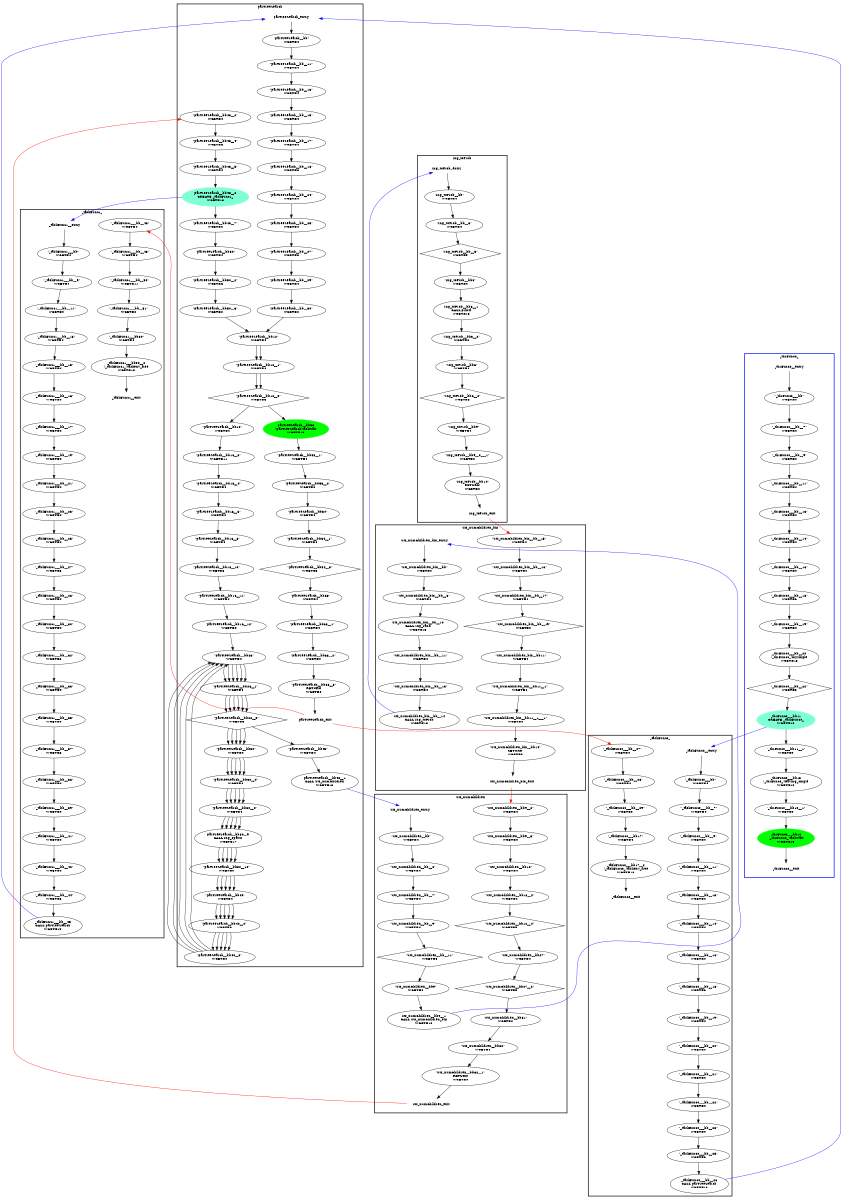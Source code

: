 digraph "CFG" {
fontsize=10;
orientation="portrait";
rankdir="TB";
size="10,8";
rng_toProb__bb14 [fontsize=10, label="\"rng_toProb__bb14\"\nRETURN\nWCET=0", width="0.01"];
rng_toProb__bb__5 [fontsize=10, label="\"rng_toProb__bb__5\"\nWCET=5", shape=diamond, width="0.01"];
rng_toProb_exit [color="white", fontsize=10, label="rng_toProb_exit", width="0.01"];
rng_toProb__bb__3 [fontsize=10, label="\"rng_toProb__bb__3\"\nWCET=4", width="0.01"];
rng_toProb_entry [color="white", fontsize=10, height="0.01", label="rng_toProb_entry", width="0.01"];
rng_toProb__bb9__0___1 [fontsize=10, label="\"rng_toProb__bb9__0___1\"\nWCET=0", width="0.01"];
rng_toProb__bb3 [fontsize=10, label="\"rng_toProb__bb3\"\nWCET=4", width="0.01"];
rng_toProb__bb3__2 [fontsize=10, label="\"rng_toProb__bb3__2\"\nWCET=0", width="0.01"];
rng_toProb__bb3__1 [fontsize=10, label="rng_toProb__bb3__1\nCALL printf\nWCET=13", width="0.01"];
rng_toProb__bb [fontsize=10, label="\"rng_toProb__bb\"\nWCET=4", width="0.01"];
rng_toProb__bb6__2 [fontsize=10, label="\"rng_toProb__bb6__2\"\nWCET=5", shape=diamond, width="0.01"];
rng_toProb__bb9 [fontsize=10, label="\"rng_toProb__bb9\"\nWCET=4", width="0.01"];
rng_toProb__bb6 [fontsize=10, label="\"rng_toProb__bb6\"\nWCET=4", width="0.01"];
parTreeSearch__bb43__6 [color=aquamarine, fontsize=10, label="parTreeSearch__bb43__6\nCREATE _taskFunc1_\nWCET=13", style=filled, width="0.01"];
parTreeSearch__bb16__6 [fontsize=10, label="\"parTreeSearch__bb16__6\"\nWCET=4", width="0.01"];
parTreeSearch__bb30__10 [fontsize=10, label="\"parTreeSearch__bb30__10\"\nWCET=0", width="0.01"];
parTreeSearch__bb53__2 [fontsize=10, label="\"parTreeSearch__bb53__2\"\nWCET=0", width="0.01"];
parTreeSearch__bb__13 [fontsize=10, label="\"parTreeSearch__bb__13\"\nWCET=4", width="0.01"];
parTreeSearch__bb__27 [fontsize=10, label="\"parTreeSearch__bb__27\"\nWCET=8", width="0.01"];
parTreeSearch__bb40__3 [fontsize=10, label="\"parTreeSearch__bb40__3\"\nWCET=0", width="0.01"];
parTreeSearch__bb30__9 [fontsize=10, label="parTreeSearch__bb30__9\nCALL rng_spawn\nWCET=17", width="0.01"];
parTreeSearch_entry [color="white", fontsize=10, height="0.01", label="parTreeSearch_entry", width="0.01"];
parTreeSearch__bb__24 [fontsize=10, label="\"parTreeSearch__bb__24\"\nWCET=4", width="0.01"];
parTreeSearch__bb30 [fontsize=10, label="\"parTreeSearch__bb30\"\nWCET=4", width="0.01"];
parTreeSearch__bb43__4 [fontsize=10, label="\"parTreeSearch__bb43__4\"\nWCET=6", width="0.01"];
parTreeSearch__bb__11 [fontsize=10, label="\"parTreeSearch__bb__11\"\nWCET=4", width="0.01"];
parTreeSearch__bb43__7 [fontsize=10, label="\"parTreeSearch__bb43__7\"\nWCET=0", width="0.01"];
parTreeSearch__bb30__4 [fontsize=10, label="\"parTreeSearch__bb30__4\"\nWCET=4", width="0.01"];
parTreeSearch__bb__15 [fontsize=10, label="\"parTreeSearch__bb__15\"\nWCET=4", width="0.01"];
parTreeSearch__bb50__3 [fontsize=10, label="\"parTreeSearch__bb50__3\"\nWCET=0", width="0.01"];
parTreeSearch__bb__18 [fontsize=10, label="\"parTreeSearch__bb__18\"\nWCET=8", width="0.01"];
parTreeSearch__bb53 [color=green, fontsize=10, label="parTreeSearch__bb53\n(parTreeSearch)taskwait\nWCET=13", style=filled, width="0.01"];
parTreeSearch__bb16 [fontsize=10, label="\"parTreeSearch__bb16\"\nWCET=4", width="0.01"];
parTreeSearch__bb54__1 [fontsize=10, label="\"parTreeSearch__bb54__1\"\nWCET=4", width="0.01"];
parTreeSearch__bb26 [fontsize=10, label="\"parTreeSearch__bb26\"\nWCET=4", width="0.01"];
parTreeSearch__bb [fontsize=10, label="\"parTreeSearch__bb\"\nWCET=4", width="0.01"];
parTreeSearch_exit [color="white", fontsize=10, label="parTreeSearch_exit", width="0.01"];
parTreeSearch__bb12 [fontsize=10, label="\"parTreeSearch__bb12\"\nWCET=4", width="0.01"];
parTreeSearch__bb16__3 [fontsize=10, label="\"parTreeSearch__bb16__3\"\nWCET=11", width="0.01"];
parTreeSearch__bb26__1 [fontsize=10, label="\"parTreeSearch__bb26__1\"\nWCET=4", width="0.01"];
parTreeSearch__bb43 [fontsize=10, label="\"parTreeSearch__bb43\"\nWCET=4", width="0.01"];
parTreeSearch__bb40__2 [fontsize=10, label="\"parTreeSearch__bb40__2\"\nWCET=6", width="0.01"];
parTreeSearch__bb68 [fontsize=10, label="\"parTreeSearch__bb68\"\nWCET=4", width="0.01"];
parTreeSearch__bb50__2 [fontsize=10, label="\"parTreeSearch__bb50__2\"\nWCET=6", width="0.01"];
parTreeSearch__bb43__2 [fontsize=10, label="\"parTreeSearch__bb43__2\"\nWCET=4", width="0.01"];
parTreeSearch__bb16__12 [fontsize=10, label="\"parTreeSearch__bb16__12\"\nWCET=0", width="0.01"];
parTreeSearch__bb12__1 [fontsize=10, label="\"parTreeSearch__bb12__1\"\nWCET=4", width="0.01"];
parTreeSearch__bb26__3 [fontsize=10, label="\"parTreeSearch__bb26__3\"\nWCET=5", shape=diamond, width="0.01"];
parTreeSearch__bb12__3 [fontsize=10, label="\"parTreeSearch__bb12__3\"\nWCET=5", shape=diamond, width="0.01"];
parTreeSearch__bb16__11 [fontsize=10, label="\"parTreeSearch__bb16__11\"\nWCET=4", width="0.01"];
parTreeSearch__bb53__1 [fontsize=10, label="\"parTreeSearch__bb53__1\"\nWCET=4", width="0.01"];
parTreeSearch__bb16__4 [fontsize=10, label="\"parTreeSearch__bb16__4\"\nWCET=4", width="0.01"];
parTreeSearch__bb68__2 [fontsize=10, label="\"parTreeSearch__bb68__2\"\nWCET=4", width="0.01"];
parTreeSearch__bb43__1 [fontsize=10, label="parTreeSearch__bb43__1\nCALL uts_numChildren\nWCET=13", width="0.01"];
parTreeSearch__bb__29 [fontsize=10, label="\"parTreeSearch__bb__29\"\nWCET=4", width="0.01"];
parTreeSearch__bb__25 [fontsize=10, label="\"parTreeSearch__bb__25\"\nWCET=4", width="0.01"];
parTreeSearch__bb43__5 [fontsize=10, label="\"parTreeSearch__bb43__5\"\nWCET=4", width="0.01"];
parTreeSearch__bb__30 [fontsize=10, label="\"parTreeSearch__bb__30\"\nWCET=0", width="0.01"];
parTreeSearch__bb68__1 [fontsize=10, label="\"parTreeSearch__bb68__1\"\nWCET=4", width="0.01"];
parTreeSearch__bb16__10 [fontsize=10, label="\"parTreeSearch__bb16__10\"\nWCET=6", width="0.01"];
parTreeSearch__bb50 [fontsize=10, label="\"parTreeSearch__bb50\"\nWCET=4", width="0.01"];
parTreeSearch__bb30__8 [fontsize=10, label="\"parTreeSearch__bb30__8\"\nWCET=4", width="0.01"];
parTreeSearch__bb40 [fontsize=10, label="\"parTreeSearch__bb40\"\nWCET=4", width="0.01"];
parTreeSearch__bb54 [fontsize=10, label="\"parTreeSearch__bb54\"\nWCET=4", width="0.01"];
parTreeSearch__bb68__3 [fontsize=10, label="\"parTreeSearch__bb68__3\"\nRETURN\nWCET=0", width="0.01"];
parTreeSearch__bb54__3 [fontsize=10, label="\"parTreeSearch__bb54__3\"\nWCET=5", shape=diamond, width="0.01"];
parTreeSearch__bb16__8 [fontsize=10, label="\"parTreeSearch__bb16__8\"\nWCET=4", width="0.01"];
parTreeSearch__bb__17 [fontsize=10, label="\"parTreeSearch__bb__17\"\nWCET=4", width="0.01"];
_taskFunc0___bb__22 [fontsize=10, label="\"_taskFunc0___bb__22\"\nWCET=4", width="0.01"];
_taskFunc0___bb__23 [fontsize=10, label="\"_taskFunc0___bb__23\"\nWCET=4", width="0.01"];
_taskFunc0___bb__19 [fontsize=10, label="\"_taskFunc0___bb__19\"\nWCET=4", width="0.01"];
_taskFunc0___bb__11 [fontsize=10, label="\"_taskFunc0___bb__11\"\nWCET=4", width="0.01"];
_taskFunc0___bb__21 [fontsize=10, label="\"_taskFunc0___bb__21\"\nWCET=4", width="0.01"];
_taskFunc0___bb__27 [fontsize=10, label="\"_taskFunc0___bb__27\"\nWCET=4", width="0.01"];
_taskFunc0___bb__28 [fontsize=10, label="\"_taskFunc0___bb__28\"\nWCET=4", width="0.01"];
_taskFunc0___bb__25 [fontsize=10, label="\"_taskFunc0___bb__25\"\nWCET=6", width="0.01"];
_taskFunc0___bb__7 [fontsize=10, label="\"_taskFunc0___bb__7\"\nWCET=4", width="0.01"];
_taskFunc0___bb__16 [fontsize=10, label="\"_taskFunc0___bb__16\"\nWCET=4", width="0.01"];
_taskFunc0___bb__18 [fontsize=10, label="\"_taskFunc0___bb__18\"\nWCET=6", width="0.01"];
_taskFunc0___bb__29 [fontsize=10, label="\"_taskFunc0___bb__29\"\nWCET=0", width="0.01"];
_taskFunc0___bb17__2 [fontsize=10, label="_taskFunc0___bb17__2\n(_taskFunc0_)taskenv_free\nWCET=13", width="0.01"];
_taskFunc0___bb__20 [fontsize=10, label="\"_taskFunc0___bb__20\"\nWCET=4", width="0.01"];
_taskFunc0___bb17 [fontsize=10, label="\"_taskFunc0___bb17\"\nWCET=4", width="0.01"];
_taskFunc0___bb__14 [fontsize=10, label="\"_taskFunc0___bb__14\"\nWCET=4", width="0.01"];
_taskFunc0___bb__9 [fontsize=10, label="\"_taskFunc0___bb__9\"\nWCET=4", width="0.01"];
_taskFunc0___bb__26 [fontsize=10, label="_taskFunc0___bb__26\nCALL parTreeSearch\nWCET=13", width="0.01"];
_taskFunc0___bb__13 [fontsize=10, label="\"_taskFunc0___bb__13\"\nWCET=4", width="0.01"];
_taskFunc0___bb [fontsize=10, label="\"_taskFunc0___bb\"\nWCET=4", width="0.01"];
_taskFunc0__exit [color="white", fontsize=10, label="_taskFunc0__exit", width="0.01"];
_taskFunc0__entry [color="white", fontsize=10, height="0.01", label="_taskFunc0__entry", width="0.01"];
uts_numChildren_bin_entry [color="white", fontsize=10, height="0.01", label="uts_numChildren_bin_entry", width="0.01"];
uts_numChildren_bin__bb__6 [fontsize=10, label="\"uts_numChildren_bin__bb__6\"\nWCET=4", width="0.01"];
uts_numChildren_bin__bb__11 [fontsize=10, label="\"uts_numChildren_bin__bb__11\"\nWCET=4", width="0.01"];
uts_numChildren_bin__bb [fontsize=10, label="\"uts_numChildren_bin__bb\"\nWCET=4", width="0.01"];
uts_numChildren_bin__bb__17 [fontsize=10, label="\"uts_numChildren_bin__bb__17\"\nWCET=4", width="0.01"];
uts_numChildren_bin__bb__15 [fontsize=10, label="\"uts_numChildren_bin__bb__15\"\nWCET=4", width="0.01"];
uts_numChildren_bin__bb__13 [fontsize=10, label="\"uts_numChildren_bin__bb__13\"\nWCET=4", width="0.01"];
uts_numChildren_bin__bb11 [fontsize=10, label="\"uts_numChildren_bin__bb11\"\nWCET=4", width="0.01"];
uts_numChildren_bin__bb__14 [fontsize=10, label="uts_numChildren_bin__bb__14\nCALL rng_toProb\nWCET=13", width="0.01"];
uts_numChildren_bin__bb__16 [fontsize=10, label="\"uts_numChildren_bin__bb__16\"\nWCET=4", width="0.01"];
uts_numChildren_bin_exit [color="white", fontsize=10, label="uts_numChildren_bin_exit", width="0.01"];
uts_numChildren_bin__bb14 [fontsize=10, label="\"uts_numChildren_bin__bb14\"\nRETURN\nWCET=0", width="0.01"];
uts_numChildren_bin__bb__10 [fontsize=10, label="uts_numChildren_bin__bb__10\nCALL rng_rand\nWCET=15", width="0.01"];
uts_numChildren_bin__bb11__1___1 [fontsize=10, label="\"uts_numChildren_bin__bb11__1___1\"\nWCET=0", width="0.01"];
uts_numChildren_bin__bb11__1 [fontsize=10, label="\"uts_numChildren_bin__bb11__1\"\nWCET=4", width="0.01"];
uts_numChildren_bin__bb__19 [fontsize=10, label="\"uts_numChildren_bin__bb__19\"\nWCET=0", shape=diamond, width="0.01"];
_thrFunc0___bb__19 [fontsize=10, label="\"_thrFunc0___bb__19\"\nWCET=4", width="0.01"];
_thrFunc0___bb__13 [fontsize=10, label="\"_thrFunc0___bb__13\"\nWCET=4", width="0.01"];
_thrFunc0___bb__16 [fontsize=10, label="\"_thrFunc0___bb__16\"\nWCET=4", width="0.01"];
_thrFunc0___bb__14 [fontsize=10, label="\"_thrFunc0___bb__14\"\nWCET=4", width="0.01"];
_thrFunc0___bb11__1 [fontsize=10, label="\"_thrFunc0___bb11__1\"\nWCET=0", width="0.01"];
_thrFunc0___bb13__1 [fontsize=10, label="\"_thrFunc0___bb13__1\"\nWCET=0", width="0.01"];
_thrFunc0__exit [color="white", fontsize=10, label="_thrFunc0__exit", width="0.01"];
_thrFunc0___bb13 [fontsize=10, label="_thrFunc0___bb13\n(_thrFunc0_)leaving_single\nWCET=13", width="0.01"];
_thrFunc0___bb__9 [fontsize=10, label="\"_thrFunc0___bb__9\"\nWCET=4", width="0.01"];
_thrFunc0___bb11 [color=aquamarine, fontsize=10, label="_thrFunc0___bb11\nCREATE _taskFunc0_\nWCET=13", style=filled, width="0.01"];
_thrFunc0___bb__18 [fontsize=10, label="\"_thrFunc0___bb__18\"\nWCET=6", width="0.01"];
_thrFunc0___bb__7 [fontsize=10, label="\"_thrFunc0___bb__7\"\nWCET=4", width="0.01"];
_thrFunc0___bb [fontsize=10, label="\"_thrFunc0___bb\"\nWCET=4", width="0.01"];
_thrFunc0___bb__11 [fontsize=10, label="\"_thrFunc0___bb__11\"\nWCET=4", width="0.01"];
_thrFunc0__entry [color="white", fontsize=10, height="0.01", label="_thrFunc0__entry", width="0.01"];
_thrFunc0___bb__22 [fontsize=10, label="\"_thrFunc0___bb__22\"\nWCET=5", shape=diamond, width="0.01"];
_thrFunc0___bb__20 [fontsize=10, label="_thrFunc0___bb__20\n(_thrFunc0_)mysingle\nWCET=13", width="0.01"];
_thrFunc0___bb14 [color=green, fontsize=10, label="_thrFunc0___bb14\n(_thrFunc0_)taskwait\nWCET=13", style=filled, width="0.01"];
_taskFunc1___bb__16 [fontsize=10, label="\"_taskFunc1___bb__16\"\nWCET=4", width="0.01"];
_taskFunc1___bb__25 [fontsize=10, label="\"_taskFunc1___bb__25\"\nWCET=4", width="0.01"];
_taskFunc1___bb [fontsize=10, label="\"_taskFunc1___bb\"\nWCET=4", width="0.01"];
_taskFunc1___bb__37 [fontsize=10, label="\"_taskFunc1___bb__37\"\nWCET=6", width="0.01"];
_taskFunc1___bb__23 [fontsize=10, label="\"_taskFunc1___bb__23\"\nWCET=4", width="0.01"];
_taskFunc1___bb__46 [fontsize=10, label="\"_taskFunc1___bb__46\"\nWCET=4", width="0.01"];
_taskFunc1___bb__51 [fontsize=10, label="\"_taskFunc1___bb__51\"\nWCET=0", width="0.01"];
_taskFunc1___bb__28 [fontsize=10, label="\"_taskFunc1___bb__28\"\nWCET=4", width="0.01"];
_taskFunc1___bb__42 [fontsize=10, label="\"_taskFunc1___bb__42\"\nWCET=4", width="0.01"];
_taskFunc1___bb__45 [fontsize=10, label="_taskFunc1___bb__45\nCALL parTreeSearch\nWCET=15", width="0.01"];
_taskFunc1___bb30__2 [fontsize=10, label="_taskFunc1___bb30__2\n(_taskFunc1_)taskenv_free\nWCET=13", width="0.01"];
_taskFunc1__entry [color="white", fontsize=10, height="0.01", label="_taskFunc1__entry", width="0.01"];
_taskFunc1___bb30 [fontsize=10, label="\"_taskFunc1___bb30\"\nWCET=4", width="0.01"];
_taskFunc1__exit [color="white", fontsize=10, label="_taskFunc1__exit", width="0.01"];
_taskFunc1___bb__21 [fontsize=10, label="\"_taskFunc1___bb__21\"\nWCET=4", width="0.01"];
_taskFunc1___bb__19 [fontsize=10, label="\"_taskFunc1___bb__19\"\nWCET=4", width="0.01"];
_taskFunc1___bb__35 [fontsize=10, label="\"_taskFunc1___bb__35\"\nWCET=4", width="0.01"];
_taskFunc1___bb__15 [fontsize=10, label="\"_taskFunc1___bb__15\"\nWCET=4", width="0.01"];
_taskFunc1___bb__44 [fontsize=10, label="\"_taskFunc1___bb__44\"\nWCET=6", width="0.01"];
_taskFunc1___bb__17 [fontsize=10, label="\"_taskFunc1___bb__17\"\nWCET=4", width="0.01"];
_taskFunc1___bb__41 [fontsize=10, label="\"_taskFunc1___bb__41\"\nWCET=4", width="0.01"];
_taskFunc1___bb__38 [fontsize=10, label="\"_taskFunc1___bb__38\"\nWCET=4", width="0.01"];
_taskFunc1___bb__11 [fontsize=10, label="\"_taskFunc1___bb__11\"\nWCET=4", width="0.01"];
_taskFunc1___bb__13 [fontsize=10, label="\"_taskFunc1___bb__13\"\nWCET=4", width="0.01"];
_taskFunc1___bb__39 [fontsize=10, label="\"_taskFunc1___bb__39\"\nWCET=4", width="0.01"];
_taskFunc1___bb__50 [fontsize=10, label="\"_taskFunc1___bb__50\"\nWCET=11", width="0.01"];
_taskFunc1___bb__33 [fontsize=10, label="\"_taskFunc1___bb__33\"\nWCET=4", width="0.01"];
_taskFunc1___bb__32 [fontsize=10, label="\"_taskFunc1___bb__32\"\nWCET=6", width="0.01"];
_taskFunc1___bb__48 [fontsize=10, label="\"_taskFunc1___bb__48\"\nWCET=4", width="0.01"];
_taskFunc1___bb__30 [fontsize=10, label="\"_taskFunc1___bb__30\"\nWCET=4", width="0.01"];
_taskFunc1___bb__9 [fontsize=10, label="\"_taskFunc1___bb__9\"\nWCET=4", width="0.01"];
_taskFunc1___bb__27 [fontsize=10, label="\"_taskFunc1___bb__27\"\nWCET=6", width="0.01"];
uts_numChildren__bb12__2 [fontsize=10, label="\"uts_numChildren__bb12__2\"\nWCET=4", width="0.01"];
uts_numChildren__bb__11 [fontsize=10, label="\"uts_numChildren__bb__11\"\nWCET=5", shape=diamond, width="0.01"];
uts_numChildren__bb31 [fontsize=10, label="\"uts_numChildren__bb31\"\nWCET=0", width="0.01"];
uts_numChildren__bb__6 [fontsize=10, label="\"uts_numChildren__bb__6\"\nWCET=4", width="0.01"];
uts_numChildren__bb32 [fontsize=10, label="\"uts_numChildren__bb32\"\nWCET=4", width="0.01"];
uts_numChildren_entry [color="white", fontsize=10, height="0.01", label="uts_numChildren_entry", width="0.01"];
uts_numChildren__bb12__4 [fontsize=10, label="\"uts_numChildren__bb12__4\"\nWCET=5", shape=diamond, width="0.01"];
uts_numChildren_exit [color="white", fontsize=10, label="uts_numChildren_exit", width="0.01"];
uts_numChildren__bb [fontsize=10, label="\"uts_numChildren__bb\"\nWCET=4", width="0.01"];
uts_numChildren__bb9__1 [fontsize=10, label="uts_numChildren__bb9__1\nCALL uts_numChildren_bin\nWCET=13", width="0.01"];
uts_numChildren__bb9 [fontsize=10, label="\"uts_numChildren__bb9\"\nWCET=4", width="0.01"];
uts_numChildren__bb27__2 [fontsize=10, label="\"uts_numChildren__bb27__2\"\nWCET=5", shape=diamond, width="0.01"];
uts_numChildren__bb12 [fontsize=10, label="\"uts_numChildren__bb12\"\nWCET=4", width="0.01"];
uts_numChildren__bb9__3 [fontsize=10, label="\"uts_numChildren__bb9__3\"\nWCET=0", width="0.01"];
uts_numChildren__bb27 [fontsize=10, label="\"uts_numChildren__bb27\"\nWCET=4", width="0.01"];
uts_numChildren__bb__7 [fontsize=10, label="\"uts_numChildren__bb__7\"\nWCET=4", width="0.01"];
uts_numChildren__bb32__1 [fontsize=10, label="\"uts_numChildren__bb32__1\"\nRETURN\nWCET=0", width="0.01"];
uts_numChildren__bb__9 [fontsize=10, label="\"uts_numChildren__bb__9\"\nWCET=4", width="0.01"];
uts_numChildren__bb9__2 [fontsize=10, label="\"uts_numChildren__bb9__2\"\nWCET=4", width="0.01"];
rng_toProb__bb14 -> rng_toProb_exit  [key=0];
rng_toProb__bb__5 -> rng_toProb__bb3  [key=0];
rng_toProb_exit -> uts_numChildren_bin__bb__15  [color=red, key=0];
rng_toProb__bb__3 -> rng_toProb__bb__5  [key=0];
rng_toProb_entry -> rng_toProb__bb  [key=0];
rng_toProb__bb9__0___1 -> rng_toProb__bb14  [key=0];
rng_toProb__bb3 -> rng_toProb__bb3__1  [key=0];
rng_toProb__bb3__2 -> rng_toProb__bb6  [key=0];
rng_toProb__bb3__1 -> rng_toProb__bb3__2  [key=0];
rng_toProb__bb -> rng_toProb__bb__3  [key=0];
rng_toProb__bb6__2 -> rng_toProb__bb9  [key=0];
rng_toProb__bb9 -> rng_toProb__bb9__0___1  [key=0];
rng_toProb__bb6 -> rng_toProb__bb6__2  [key=0];
parTreeSearch__bb43__6 -> parTreeSearch__bb43__7  [key=0];
parTreeSearch__bb43__6 -> _taskFunc1__entry  [color=blue, key=0];
parTreeSearch__bb16__6 -> parTreeSearch__bb16__8  [key=0];
parTreeSearch__bb30__10 -> parTreeSearch__bb40  [key=0];
parTreeSearch__bb30__10 -> parTreeSearch__bb40  [key=1];
parTreeSearch__bb30__10 -> parTreeSearch__bb40  [key=2];
parTreeSearch__bb30__10 -> parTreeSearch__bb40  [key=3];
parTreeSearch__bb30__10 -> parTreeSearch__bb40  [key=4];
parTreeSearch__bb53__2 -> parTreeSearch__bb54  [key=0];
parTreeSearch__bb__13 -> parTreeSearch__bb__15  [key=0];
parTreeSearch__bb__27 -> parTreeSearch__bb__29  [key=0];
parTreeSearch__bb40__3 -> parTreeSearch__bb26  [key=0];
parTreeSearch__bb40__3 -> parTreeSearch__bb26  [key=1];
parTreeSearch__bb40__3 -> parTreeSearch__bb26  [key=2];
parTreeSearch__bb40__3 -> parTreeSearch__bb26  [key=3];
parTreeSearch__bb40__3 -> parTreeSearch__bb26  [key=4];
parTreeSearch__bb30__9 -> parTreeSearch__bb30__10  [key=0];
parTreeSearch__bb30__9 -> parTreeSearch__bb30__10  [key=1];
parTreeSearch__bb30__9 -> parTreeSearch__bb30__10  [key=2];
parTreeSearch__bb30__9 -> parTreeSearch__bb30__10  [key=3];
parTreeSearch__bb30__9 -> parTreeSearch__bb30__10  [key=4];
parTreeSearch_entry -> parTreeSearch__bb  [key=0];
parTreeSearch__bb__24 -> parTreeSearch__bb__25  [key=0];
parTreeSearch__bb30 -> parTreeSearch__bb30__4  [key=0];
parTreeSearch__bb30 -> parTreeSearch__bb30__4  [key=1];
parTreeSearch__bb30 -> parTreeSearch__bb30__4  [key=2];
parTreeSearch__bb30 -> parTreeSearch__bb30__4  [key=3];
parTreeSearch__bb30 -> parTreeSearch__bb30__4  [key=4];
parTreeSearch__bb43__4 -> parTreeSearch__bb43__5  [key=0];
parTreeSearch__bb__11 -> parTreeSearch__bb__13  [key=0];
parTreeSearch__bb43__7 -> parTreeSearch__bb50  [key=0];
parTreeSearch__bb30__4 -> parTreeSearch__bb30__8  [key=0];
parTreeSearch__bb30__4 -> parTreeSearch__bb30__8  [key=1];
parTreeSearch__bb30__4 -> parTreeSearch__bb30__8  [key=2];
parTreeSearch__bb30__4 -> parTreeSearch__bb30__8  [key=3];
parTreeSearch__bb30__4 -> parTreeSearch__bb30__8  [key=4];
parTreeSearch__bb__15 -> parTreeSearch__bb__17  [key=0];
parTreeSearch__bb50__3 -> parTreeSearch__bb12  [key=0];
parTreeSearch__bb__18 -> parTreeSearch__bb__24  [key=0];
parTreeSearch__bb53 -> parTreeSearch__bb53__1  [key=0];
parTreeSearch__bb16 -> parTreeSearch__bb16__3  [key=0];
parTreeSearch__bb54__1 -> parTreeSearch__bb54__3  [key=0];
parTreeSearch__bb26 -> parTreeSearch__bb26__1  [key=0];
parTreeSearch__bb26 -> parTreeSearch__bb26__1  [key=1];
parTreeSearch__bb26 -> parTreeSearch__bb26__1  [key=2];
parTreeSearch__bb26 -> parTreeSearch__bb26__1  [key=3];
parTreeSearch__bb26 -> parTreeSearch__bb26__1  [key=4];
parTreeSearch__bb26 -> parTreeSearch__bb26__1  [key=5];
parTreeSearch__bb -> parTreeSearch__bb__11  [key=0];
parTreeSearch_exit -> _taskFunc0___bb__27  [color=red, key=0];
parTreeSearch_exit -> _taskFunc1___bb__46  [color=red, key=0];
parTreeSearch__bb12 -> parTreeSearch__bb12__1  [key=0];
parTreeSearch__bb12 -> parTreeSearch__bb12__1  [key=1];
parTreeSearch__bb16__3 -> parTreeSearch__bb16__4  [key=0];
parTreeSearch__bb26__1 -> parTreeSearch__bb26__3  [key=0];
parTreeSearch__bb26__1 -> parTreeSearch__bb26__3  [key=1];
parTreeSearch__bb26__1 -> parTreeSearch__bb26__3  [key=2];
parTreeSearch__bb26__1 -> parTreeSearch__bb26__3  [key=3];
parTreeSearch__bb26__1 -> parTreeSearch__bb26__3  [key=4];
parTreeSearch__bb26__1 -> parTreeSearch__bb26__3  [key=5];
parTreeSearch__bb43 -> parTreeSearch__bb43__1  [key=0];
parTreeSearch__bb40__2 -> parTreeSearch__bb40__3  [key=0];
parTreeSearch__bb40__2 -> parTreeSearch__bb40__3  [key=1];
parTreeSearch__bb40__2 -> parTreeSearch__bb40__3  [key=2];
parTreeSearch__bb40__2 -> parTreeSearch__bb40__3  [key=3];
parTreeSearch__bb40__2 -> parTreeSearch__bb40__3  [key=4];
parTreeSearch__bb68 -> parTreeSearch__bb68__1  [key=0];
parTreeSearch__bb50__2 -> parTreeSearch__bb50__3  [key=0];
parTreeSearch__bb43__2 -> parTreeSearch__bb43__4  [key=0];
parTreeSearch__bb16__12 -> parTreeSearch__bb26  [key=0];
parTreeSearch__bb12__1 -> parTreeSearch__bb12__3  [key=0];
parTreeSearch__bb12__1 -> parTreeSearch__bb12__3  [key=1];
parTreeSearch__bb26__3 -> parTreeSearch__bb30  [key=0];
parTreeSearch__bb26__3 -> parTreeSearch__bb30  [key=1];
parTreeSearch__bb26__3 -> parTreeSearch__bb30  [key=2];
parTreeSearch__bb26__3 -> parTreeSearch__bb30  [key=3];
parTreeSearch__bb26__3 -> parTreeSearch__bb30  [key=4];
parTreeSearch__bb26__3 -> parTreeSearch__bb43  [key=0];
parTreeSearch__bb12__3 -> parTreeSearch__bb16  [key=0];
parTreeSearch__bb12__3 -> parTreeSearch__bb53  [key=0];
parTreeSearch__bb16__11 -> parTreeSearch__bb16__12  [key=0];
parTreeSearch__bb53__1 -> parTreeSearch__bb53__2  [key=0];
parTreeSearch__bb16__4 -> parTreeSearch__bb16__6  [key=0];
parTreeSearch__bb68__2 -> parTreeSearch__bb68__3  [key=0];
parTreeSearch__bb43__1 -> uts_numChildren_entry  [color=blue, key=0];
parTreeSearch__bb__29 -> parTreeSearch__bb__30  [key=0];
parTreeSearch__bb__25 -> parTreeSearch__bb__27  [key=0];
parTreeSearch__bb43__5 -> parTreeSearch__bb43__6  [key=0];
parTreeSearch__bb__30 -> parTreeSearch__bb12  [key=0];
parTreeSearch__bb68__1 -> parTreeSearch__bb68__2  [key=0];
parTreeSearch__bb16__10 -> parTreeSearch__bb16__11  [key=0];
parTreeSearch__bb50 -> parTreeSearch__bb50__2  [key=0];
parTreeSearch__bb30__8 -> parTreeSearch__bb30__9  [key=0];
parTreeSearch__bb30__8 -> parTreeSearch__bb30__9  [key=1];
parTreeSearch__bb30__8 -> parTreeSearch__bb30__9  [key=2];
parTreeSearch__bb30__8 -> parTreeSearch__bb30__9  [key=3];
parTreeSearch__bb30__8 -> parTreeSearch__bb30__9  [key=4];
parTreeSearch__bb40 -> parTreeSearch__bb40__2  [key=0];
parTreeSearch__bb40 -> parTreeSearch__bb40__2  [key=1];
parTreeSearch__bb40 -> parTreeSearch__bb40__2  [key=2];
parTreeSearch__bb40 -> parTreeSearch__bb40__2  [key=3];
parTreeSearch__bb40 -> parTreeSearch__bb40__2  [key=4];
parTreeSearch__bb54 -> parTreeSearch__bb54__1  [key=0];
parTreeSearch__bb68__3 -> parTreeSearch_exit  [key=0];
parTreeSearch__bb54__3 -> parTreeSearch__bb68  [key=0];
parTreeSearch__bb16__8 -> parTreeSearch__bb16__10  [key=0];
parTreeSearch__bb__17 -> parTreeSearch__bb__18  [key=0];
_taskFunc0___bb__22 -> _taskFunc0___bb__23  [key=0];
_taskFunc0___bb__23 -> _taskFunc0___bb__25  [key=0];
_taskFunc0___bb__19 -> _taskFunc0___bb__20  [key=0];
_taskFunc0___bb__11 -> _taskFunc0___bb__13  [key=0];
_taskFunc0___bb__21 -> _taskFunc0___bb__22  [key=0];
_taskFunc0___bb__27 -> _taskFunc0___bb__28  [key=0];
_taskFunc0___bb__28 -> _taskFunc0___bb__29  [key=0];
_taskFunc0___bb__25 -> _taskFunc0___bb__26  [key=0];
_taskFunc0___bb__7 -> _taskFunc0___bb__9  [key=0];
_taskFunc0___bb__16 -> _taskFunc0___bb__18  [key=0];
_taskFunc0___bb__18 -> _taskFunc0___bb__19  [key=0];
_taskFunc0___bb__29 -> _taskFunc0___bb17  [key=0];
_taskFunc0___bb17__2 -> _taskFunc0__exit  [key=0];
_taskFunc0___bb__20 -> _taskFunc0___bb__21  [key=0];
_taskFunc0___bb17 -> _taskFunc0___bb17__2  [key=0];
_taskFunc0___bb__14 -> _taskFunc0___bb__16  [key=0];
_taskFunc0___bb__9 -> _taskFunc0___bb__11  [key=0];
_taskFunc0___bb__26 -> parTreeSearch_entry  [color=blue, key=0];
_taskFunc0___bb__13 -> _taskFunc0___bb__14  [key=0];
_taskFunc0___bb -> _taskFunc0___bb__7  [key=0];
_taskFunc0__entry -> _taskFunc0___bb  [key=0];
uts_numChildren_bin_entry -> uts_numChildren_bin__bb  [key=0];
uts_numChildren_bin__bb__6 -> uts_numChildren_bin__bb__10  [key=0];
uts_numChildren_bin__bb__11 -> uts_numChildren_bin__bb__13  [key=0];
uts_numChildren_bin__bb -> uts_numChildren_bin__bb__6  [key=0];
uts_numChildren_bin__bb__17 -> uts_numChildren_bin__bb__19  [key=0];
uts_numChildren_bin__bb__15 -> uts_numChildren_bin__bb__16  [key=0];
uts_numChildren_bin__bb__13 -> uts_numChildren_bin__bb__14  [key=0];
uts_numChildren_bin__bb11 -> uts_numChildren_bin__bb11__1  [key=0];
uts_numChildren_bin__bb__14 -> rng_toProb_entry  [color=blue, key=0];
uts_numChildren_bin__bb__16 -> uts_numChildren_bin__bb__17  [key=0];
uts_numChildren_bin_exit -> uts_numChildren__bb9__2  [color=red, key=0];
uts_numChildren_bin__bb14 -> uts_numChildren_bin_exit  [key=0];
uts_numChildren_bin__bb__10 -> uts_numChildren_bin__bb__11  [key=0];
uts_numChildren_bin__bb11__1___1 -> uts_numChildren_bin__bb14  [key=0];
uts_numChildren_bin__bb11__1 -> uts_numChildren_bin__bb11__1___1  [key=0];
uts_numChildren_bin__bb__19 -> uts_numChildren_bin__bb11  [key=0];
_thrFunc0___bb__19 -> _thrFunc0___bb__20  [key=0];
_thrFunc0___bb__13 -> _thrFunc0___bb__14  [key=0];
_thrFunc0___bb__16 -> _thrFunc0___bb__18  [key=0];
_thrFunc0___bb__14 -> _thrFunc0___bb__16  [key=0];
_thrFunc0___bb11__1 -> _thrFunc0___bb13  [key=0];
_thrFunc0___bb13__1 -> _thrFunc0___bb14  [key=0];
_thrFunc0___bb13 -> _thrFunc0___bb13__1  [key=0];
_thrFunc0___bb__9 -> _thrFunc0___bb__11  [key=0];
_thrFunc0___bb11 -> _thrFunc0___bb11__1  [key=0];
_thrFunc0___bb11 -> _taskFunc0__entry  [color=blue, key=0];
_thrFunc0___bb__18 -> _thrFunc0___bb__19  [key=0];
_thrFunc0___bb__7 -> _thrFunc0___bb__9  [key=0];
_thrFunc0___bb -> _thrFunc0___bb__7  [key=0];
_thrFunc0___bb__11 -> _thrFunc0___bb__13  [key=0];
_thrFunc0__entry -> _thrFunc0___bb  [key=0];
_thrFunc0___bb__22 -> _thrFunc0___bb11  [key=0];
_thrFunc0___bb__20 -> _thrFunc0___bb__22  [key=0];
_thrFunc0___bb14 -> _thrFunc0__exit  [key=0];
_taskFunc1___bb__16 -> _taskFunc1___bb__17  [key=0];
_taskFunc1___bb__25 -> _taskFunc1___bb__27  [key=0];
_taskFunc1___bb -> _taskFunc1___bb__9  [key=0];
_taskFunc1___bb__37 -> _taskFunc1___bb__38  [key=0];
_taskFunc1___bb__23 -> _taskFunc1___bb__25  [key=0];
_taskFunc1___bb__46 -> _taskFunc1___bb__48  [key=0];
_taskFunc1___bb__51 -> _taskFunc1___bb30  [key=0];
_taskFunc1___bb__28 -> _taskFunc1___bb__30  [key=0];
_taskFunc1___bb__42 -> _taskFunc1___bb__44  [key=0];
_taskFunc1___bb__45 -> parTreeSearch_entry  [color=blue, key=0];
_taskFunc1___bb30__2 -> _taskFunc1__exit  [key=0];
_taskFunc1__entry -> _taskFunc1___bb  [key=0];
_taskFunc1___bb30 -> _taskFunc1___bb30__2  [key=0];
_taskFunc1___bb__21 -> _taskFunc1___bb__23  [key=0];
_taskFunc1___bb__19 -> _taskFunc1___bb__21  [key=0];
_taskFunc1___bb__35 -> _taskFunc1___bb__37  [key=0];
_taskFunc1___bb__15 -> _taskFunc1___bb__16  [key=0];
_taskFunc1___bb__44 -> _taskFunc1___bb__45  [key=0];
_taskFunc1___bb__17 -> _taskFunc1___bb__19  [key=0];
_taskFunc1___bb__41 -> _taskFunc1___bb__42  [key=0];
_taskFunc1___bb__38 -> _taskFunc1___bb__39  [key=0];
_taskFunc1___bb__11 -> _taskFunc1___bb__13  [key=0];
_taskFunc1___bb__13 -> _taskFunc1___bb__15  [key=0];
_taskFunc1___bb__39 -> _taskFunc1___bb__41  [key=0];
_taskFunc1___bb__50 -> _taskFunc1___bb__51  [key=0];
_taskFunc1___bb__33 -> _taskFunc1___bb__35  [key=0];
_taskFunc1___bb__32 -> _taskFunc1___bb__33  [key=0];
_taskFunc1___bb__48 -> _taskFunc1___bb__50  [key=0];
_taskFunc1___bb__30 -> _taskFunc1___bb__32  [key=0];
_taskFunc1___bb__9 -> _taskFunc1___bb__11  [key=0];
_taskFunc1___bb__27 -> _taskFunc1___bb__28  [key=0];
uts_numChildren__bb12__2 -> uts_numChildren__bb12__4  [key=0];
uts_numChildren__bb__11 -> uts_numChildren__bb9  [key=0];
uts_numChildren__bb31 -> uts_numChildren__bb32  [key=0];
uts_numChildren__bb__6 -> uts_numChildren__bb__7  [key=0];
uts_numChildren__bb32 -> uts_numChildren__bb32__1  [key=0];
uts_numChildren_entry -> uts_numChildren__bb  [key=0];
uts_numChildren__bb12__4 -> uts_numChildren__bb27  [key=0];
uts_numChildren_exit -> parTreeSearch__bb43__2  [color=red, key=0];
uts_numChildren__bb -> uts_numChildren__bb__6  [key=0];
uts_numChildren__bb9__1 -> uts_numChildren_bin_entry  [color=blue, key=0];
uts_numChildren__bb9 -> uts_numChildren__bb9__1  [key=0];
uts_numChildren__bb27__2 -> uts_numChildren__bb31  [key=0];
uts_numChildren__bb12 -> uts_numChildren__bb12__2  [key=0];
uts_numChildren__bb9__3 -> uts_numChildren__bb12  [key=0];
uts_numChildren__bb27 -> uts_numChildren__bb27__2  [key=0];
uts_numChildren__bb__7 -> uts_numChildren__bb__9  [key=0];
uts_numChildren__bb32__1 -> uts_numChildren_exit  [key=0];
uts_numChildren__bb__9 -> uts_numChildren__bb__11  [key=0];
uts_numChildren__bb9__2 -> uts_numChildren__bb9__3  [key=0];
subgraph "cluster__thrFunc0_" {
label=_thrFunc0_
style="bold"
color="blue"
"_thrFunc0___bb"
"_thrFunc0___bb__7"
"_thrFunc0___bb__9"
"_thrFunc0___bb__11"
"_thrFunc0___bb__13"
"_thrFunc0___bb__14"
"_thrFunc0___bb__16"
"_thrFunc0___bb__18"
"_thrFunc0___bb__19"
"_thrFunc0___bb__20"
"_thrFunc0___bb__22"
"_thrFunc0___bb11"
"_thrFunc0___bb11__1"
"_thrFunc0___bb13"
"_thrFunc0___bb13__1"
"_thrFunc0___bb14"

"_thrFunc0__entry"
"_thrFunc0__exit"
}
subgraph "cluster__taskFunc0_" {
label=_taskFunc0_
style="bold"
"_taskFunc0___bb"
"_taskFunc0___bb__7"
"_taskFunc0___bb__9"
"_taskFunc0___bb__11"
"_taskFunc0___bb__13"
"_taskFunc0___bb__14"
"_taskFunc0___bb__16"
"_taskFunc0___bb__18"
"_taskFunc0___bb__19"
"_taskFunc0___bb__20"
"_taskFunc0___bb__21"
"_taskFunc0___bb__22"
"_taskFunc0___bb__23"
"_taskFunc0___bb__25"
"_taskFunc0___bb__26"
"_taskFunc0___bb__27"
"_taskFunc0___bb__28"
"_taskFunc0___bb__29"
"_taskFunc0___bb17"
"_taskFunc0___bb17__2"

"_taskFunc0__entry"
"_taskFunc0__exit"
}
subgraph "cluster_parTreeSearch" {
label=parTreeSearch
style="bold"
"parTreeSearch__bb"
"parTreeSearch__bb__11"
"parTreeSearch__bb__13"
"parTreeSearch__bb__15"
"parTreeSearch__bb__17"
"parTreeSearch__bb__18"
"parTreeSearch__bb__24"
"parTreeSearch__bb__25"
"parTreeSearch__bb__27"
"parTreeSearch__bb__29"
"parTreeSearch__bb__30"
"parTreeSearch__bb12"
"parTreeSearch__bb12__1"
"parTreeSearch__bb12__3"
"parTreeSearch__bb16"
"parTreeSearch__bb16__3"
"parTreeSearch__bb16__4"
"parTreeSearch__bb16__6"
"parTreeSearch__bb16__8"
"parTreeSearch__bb16__10"
"parTreeSearch__bb16__11"
"parTreeSearch__bb16__12"
"parTreeSearch__bb26"
"parTreeSearch__bb26__1"
"parTreeSearch__bb26__3"
"parTreeSearch__bb30"
"parTreeSearch__bb30__4"
"parTreeSearch__bb30__8"
"parTreeSearch__bb30__9"
"parTreeSearch__bb30__10"
"parTreeSearch__bb40"
"parTreeSearch__bb40__2"
"parTreeSearch__bb40__3"
"parTreeSearch__bb43"
"parTreeSearch__bb43__1"
"parTreeSearch__bb43__2"
"parTreeSearch__bb43__4"
"parTreeSearch__bb43__5"
"parTreeSearch__bb43__6"
"parTreeSearch__bb43__7"
"parTreeSearch__bb50"
"parTreeSearch__bb50__2"
"parTreeSearch__bb50__3"
"parTreeSearch__bb53"
"parTreeSearch__bb53__1"
"parTreeSearch__bb53__2"
"parTreeSearch__bb54"
"parTreeSearch__bb54__1"
"parTreeSearch__bb54__3"








"parTreeSearch__bb68"
"parTreeSearch__bb68__1"
"parTreeSearch__bb68__2"
"parTreeSearch__bb68__3"
"parTreeSearch_entry"
"parTreeSearch_exit"
}
subgraph "cluster_uts_numChildren" {
label=uts_numChildren
style="bold"
"uts_numChildren__bb"
"uts_numChildren__bb__6"
"uts_numChildren__bb__7"
"uts_numChildren__bb__9"
"uts_numChildren__bb__11"




"uts_numChildren__bb9"
"uts_numChildren__bb9__1"
"uts_numChildren__bb9__2"
"uts_numChildren__bb9__3"
"uts_numChildren__bb12"
"uts_numChildren__bb12__2"
"uts_numChildren__bb12__4"










"uts_numChildren__bb27"
"uts_numChildren__bb27__2"


"uts_numChildren__bb31"
"uts_numChildren__bb32"
"uts_numChildren__bb32__1"
"uts_numChildren_entry"
"uts_numChildren_exit"
}
subgraph "cluster_uts_numChildren_bin" {
label=uts_numChildren_bin
style="bold"
"uts_numChildren_bin__bb"
"uts_numChildren_bin__bb__6"
"uts_numChildren_bin__bb__10"
"uts_numChildren_bin__bb__11"
"uts_numChildren_bin__bb__13"
"uts_numChildren_bin__bb__14"
"uts_numChildren_bin__bb__15"
"uts_numChildren_bin__bb__16"
"uts_numChildren_bin__bb__17"
"uts_numChildren_bin__bb__19"
"uts_numChildren_bin__bb11"
"uts_numChildren_bin__bb11__1"
"uts_numChildren_bin__bb11__1___1"


"uts_numChildren_bin__bb14"
"uts_numChildren_bin_entry"
"uts_numChildren_bin_exit"
}
subgraph "cluster_rng_toProb" {
label=rng_toProb
style="bold"
"rng_toProb__bb"
"rng_toProb__bb__3"
"rng_toProb__bb__5"
"rng_toProb__bb3"
"rng_toProb__bb3__1"
"rng_toProb__bb3__2"
"rng_toProb__bb6"
"rng_toProb__bb6__2"
"rng_toProb__bb9"
"rng_toProb__bb9__0___1"




"rng_toProb__bb14"
"rng_toProb_entry"
"rng_toProb_exit"
}
subgraph "cluster__taskFunc1_" {
label=_taskFunc1_
style="bold"
"_taskFunc1___bb"
"_taskFunc1___bb__9"
"_taskFunc1___bb__11"
"_taskFunc1___bb__13"
"_taskFunc1___bb__15"
"_taskFunc1___bb__16"
"_taskFunc1___bb__17"
"_taskFunc1___bb__19"
"_taskFunc1___bb__21"
"_taskFunc1___bb__23"
"_taskFunc1___bb__25"
"_taskFunc1___bb__27"
"_taskFunc1___bb__28"
"_taskFunc1___bb__30"
"_taskFunc1___bb__32"
"_taskFunc1___bb__33"
"_taskFunc1___bb__35"
"_taskFunc1___bb__37"
"_taskFunc1___bb__38"
"_taskFunc1___bb__39"
"_taskFunc1___bb__41"
"_taskFunc1___bb__42"
"_taskFunc1___bb__44"
"_taskFunc1___bb__45"
"_taskFunc1___bb__46"
"_taskFunc1___bb__48"
"_taskFunc1___bb__50"
"_taskFunc1___bb__51"
"_taskFunc1___bb30"
"_taskFunc1___bb30__2"

"_taskFunc1__entry"
"_taskFunc1__exit"
}
}
